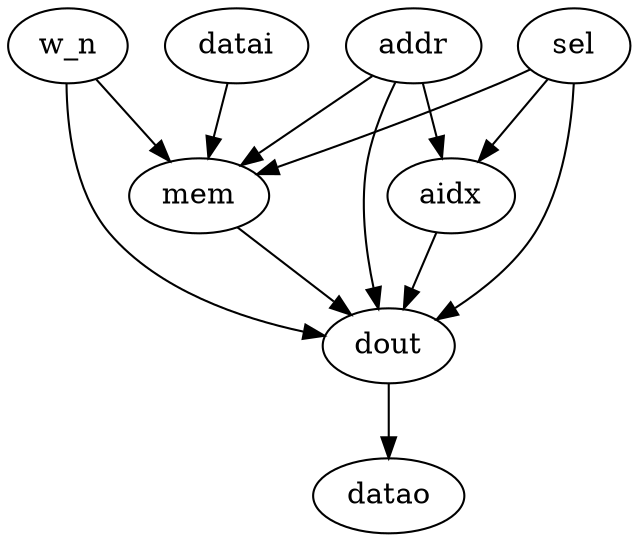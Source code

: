 strict digraph "" {
	w_n -> dout	 [weight=1.0];
	w_n -> mem	 [weight=2.0];
	dout -> datao	 [weight=1.0];
	addr -> dout	 [weight=2.0];
	addr -> mem	 [weight=1.0];
	addr -> aidx	 [weight=3.0];
	mem -> dout	 [weight=1.0];
	aidx -> dout	 [weight=1.0];
	datai -> mem	 [weight=1.0];
	sel -> dout	 [weight=3.0];
	sel -> mem	 [weight=1.0];
	sel -> aidx	 [weight=2.0];
}
